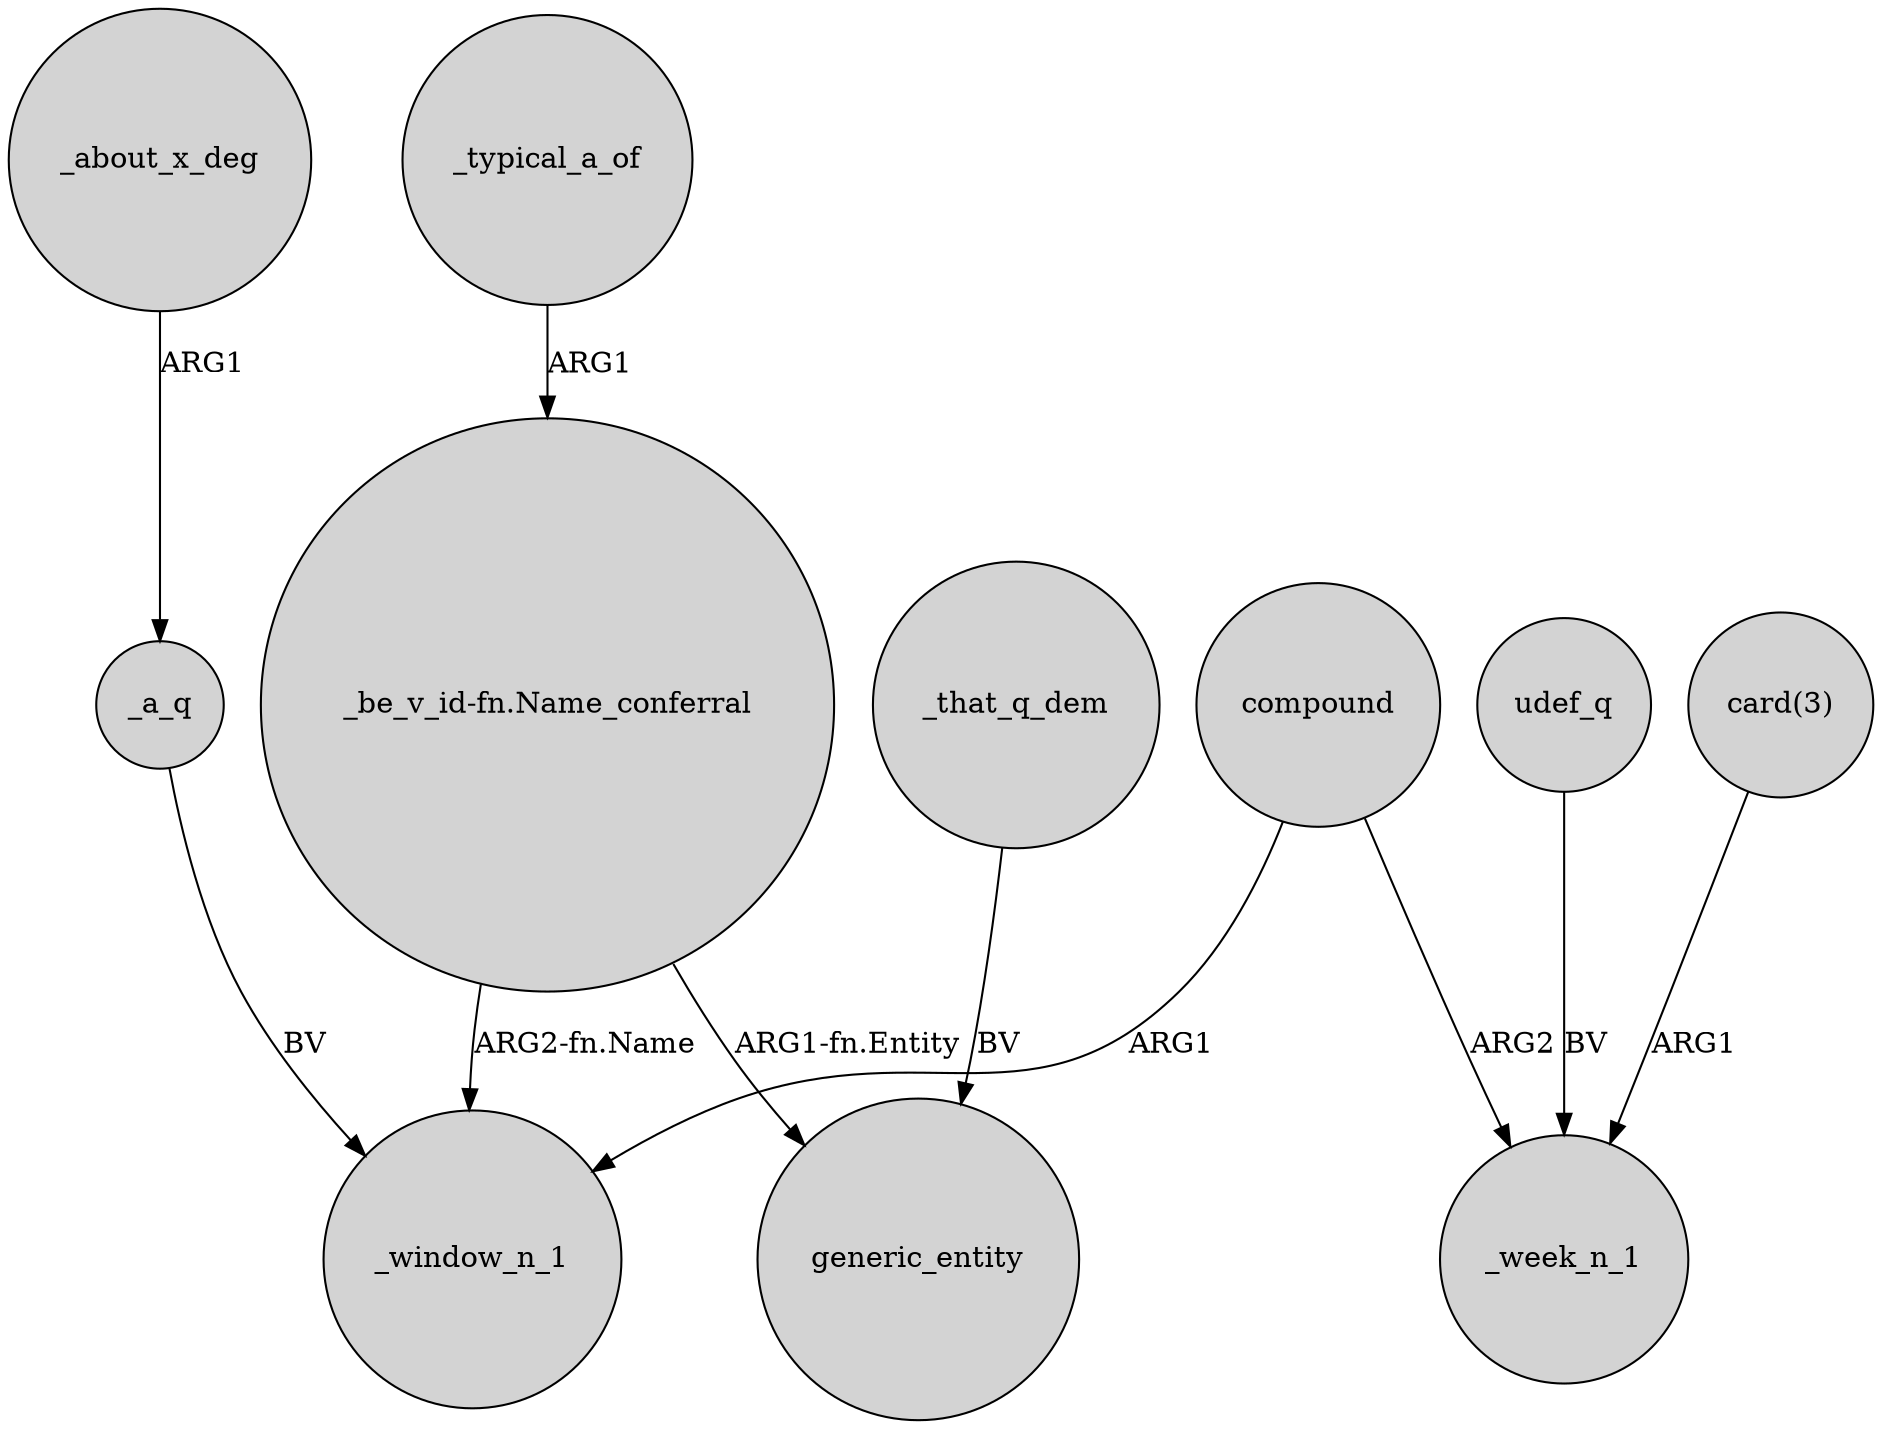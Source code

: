digraph {
	node [shape=circle style=filled]
	compound -> _window_n_1 [label=ARG1]
	_a_q -> _window_n_1 [label=BV]
	"_be_v_id-fn.Name_conferral" -> _window_n_1 [label="ARG2-fn.Name"]
	_about_x_deg -> _a_q [label=ARG1]
	_that_q_dem -> generic_entity [label=BV]
	_typical_a_of -> "_be_v_id-fn.Name_conferral" [label=ARG1]
	"card(3)" -> _week_n_1 [label=ARG1]
	compound -> _week_n_1 [label=ARG2]
	"_be_v_id-fn.Name_conferral" -> generic_entity [label="ARG1-fn.Entity"]
	udef_q -> _week_n_1 [label=BV]
}

